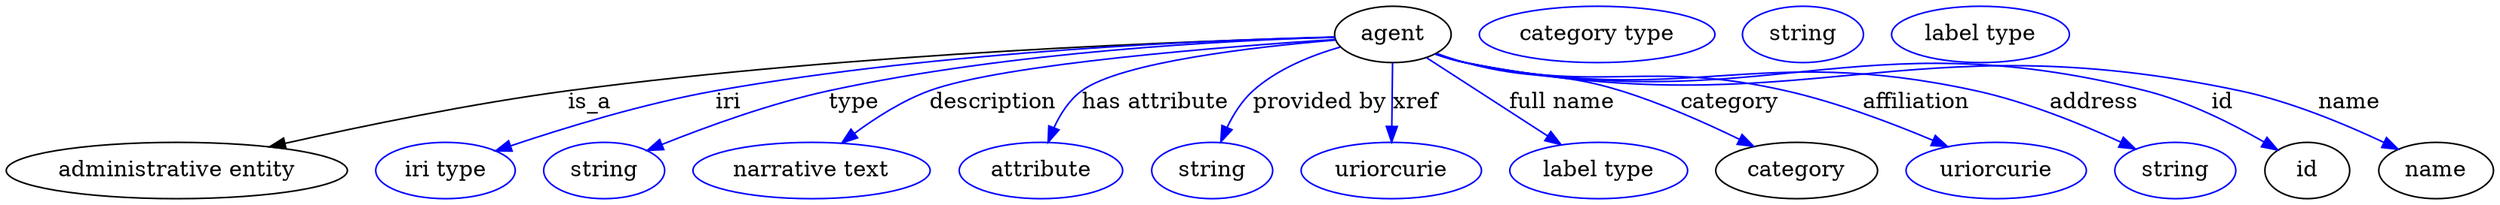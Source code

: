 digraph {
	graph [bb="0,0,1578.9,123"];
	node [label="\N"];
	agent	[height=0.5,
		label=agent,
		pos="880.54,105",
		width=1.0291];
	"administrative entity"	[height=0.5,
		pos="108.54,18",
		width=3.015];
	agent -> "administrative entity"	[label=is_a,
		lp="371.54,61.5",
		pos="e,167.54,33.124 843.6,103.19 757.86,100.96 538.85,93.164 357.54,69 296.21,60.826 227.29,46.589 177.54,35.392"];
	iri	[color=blue,
		height=0.5,
		label="iri type",
		pos="279.54,18",
		width=1.2277];
	agent -> iri	[color=blue,
		label=iri,
		lp="459.54,61.5",
		pos="e,311.71,30.576 843.51,103.36 768.81,101.54 594.98,94.665 451.54,69 406.27,60.899 355.9,45.47 321.43,33.884",
		style=solid];
	type	[color=blue,
		height=0.5,
		label=string,
		pos="380.54,18",
		width=1.0652];
	agent -> type	[color=blue,
		label=type,
		lp="538.54,61.5",
		pos="e,407.72,30.794 843.49,103.3 778,101.41 637.79,94.474 522.54,69 485.79,60.876 445.44,46.068 417.18,34.668",
		style=solid];
	description	[color=blue,
		height=0.5,
		label="narrative text",
		pos="512.54,18",
		width=2.0943];
	agent -> description	[color=blue,
		label=description,
		lp="626.04,61.5",
		pos="e,531.22,35.594 843.94,101.85 775.77,97.478 632.07,86.478 585.54,69 568.91,62.752 552.4,51.943 539.31,41.97",
		style=solid];
	"has attribute"	[color=blue,
		height=0.5,
		label=attribute,
		pos="657.54,18",
		width=1.4443];
	agent -> "has attribute"	[color=blue,
		label="has attribute",
		lp="729.54,61.5",
		pos="e,661.74,35.971 843.95,101.44 793.92,97.297 707.51,87.632 682.54,69 674.74,63.181 669.22,54.25 665.38,45.537",
		style=solid];
	"provided by"	[color=blue,
		height=0.5,
		label=string,
		pos="765.54,18",
		width=1.0652];
	agent -> "provided by"	[color=blue,
		label="provided by",
		lp="834.04,61.5",
		pos="e,770.99,36.267 847.03,96.919 828.89,91.695 807.09,82.997 791.54,69 784.46,62.627 779.01,53.869 774.96,45.463",
		style=solid];
	xref	[color=blue,
		height=0.5,
		label=uriorcurie,
		pos="879.54,18",
		width=1.5887];
	agent -> xref	[color=blue,
		label=xref,
		lp="895.04,61.5",
		pos="e,879.74,36.175 880.34,86.799 880.2,75.163 880.02,59.548 879.86,46.237",
		style=solid];
	"full name"	[color=blue,
		height=0.5,
		label="label type",
		pos="1011.5,18",
		width=1.5707];
	agent -> "full name"	[color=blue,
		label="full name",
		lp="988.04,61.5",
		pos="e,987.54,34.57 901.88,90.154 922.8,76.579 954.97,55.704 979.07,40.07",
		style=solid];
	category	[height=0.5,
		pos="1137.5,18",
		width=1.4263];
	agent -> category	[color=blue,
		label=category,
		lp="1095,61.5",
		pos="e,1110.2,33.446 908.51,92.784 914.4,90.669 920.63,88.617 926.54,87 969.68,75.204 982.81,82.21 1025.5,69 1051.6,60.945 1079.6,48.439 \
1101.1,37.949",
		style=solid];
	affiliation	[color=blue,
		height=0.5,
		label=uriorcurie,
		pos="1264.5,18",
		width=1.5887];
	agent -> affiliation	[color=blue,
		label=affiliation,
		lp="1213.5,61.5",
		pos="e,1233.6,33.273 907.91,92.534 913.96,90.384 920.39,88.381 926.54,87 1015.3,67.048 1041.8,89.091 1130.5,69 1163,61.653 1198.2,48.293 \
1224.4,37.23",
		style=solid];
	address	[color=blue,
		height=0.5,
		label=string,
		pos="1378.5,18",
		width=1.0652];
	agent -> address	[color=blue,
		label=address,
		lp="1327,61.5",
		pos="e,1353,31.857 907.39,92.556 913.58,90.348 920.2,88.315 926.54,87 1068.2,57.599 1110.2,99.892 1251.5,69 1284,61.911 1318.9,47.606 \
1344,36.106",
		style=solid];
	id	[height=0.5,
		pos="1461.5,18",
		width=0.75];
	agent -> id	[color=blue,
		label=id,
		lp="1407.5,61.5",
		pos="e,1442.9,31.093 907.38,92.491 913.56,90.286 920.2,88.271 926.54,87 1115.4,49.155 1172.9,116.4 1359.5,69 1386.3,62.212 1414.2,47.919 \
1434.1,36.346",
		style=solid];
	name	[height=0.5,
		pos="1542.5,18",
		width=1.011];
	agent -> name	[color=blue,
		label=name,
		lp="1488.5,61.5",
		pos="e,1518.2,31.783 907.37,92.468 913.56,90.264 920.19,88.256 926.54,87 1141.2,44.541 1204.5,114.6 1418.5,69 1450.4,62.21 1484.6,47.834 \
1509,36.232",
		style=solid];
	"named thing_category"	[color=blue,
		height=0.5,
		label="category type",
		pos="1010.5,105",
		width=2.0762];
	agent_id	[color=blue,
		height=0.5,
		label=string,
		pos="1141.5,105",
		width=1.0652];
	agent_name	[color=blue,
		height=0.5,
		label="label type",
		pos="1254.5,105",
		width=1.5707];
}
